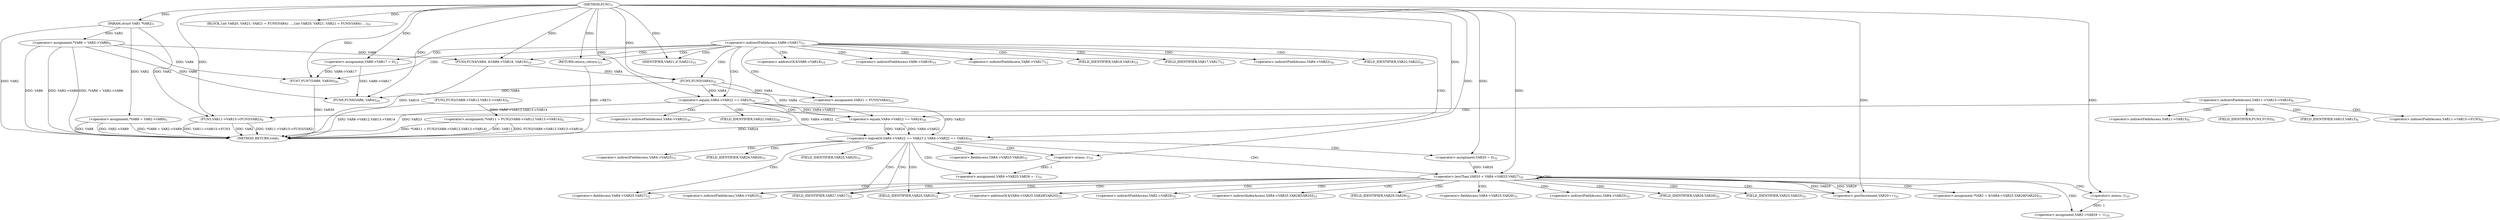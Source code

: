 digraph "FUN1" {  
"8" [label = <(METHOD,FUN1)<SUB>1</SUB>> ]
"139" [label = <(METHOD_RETURN,void)<SUB>1</SUB>> ]
"9" [label = <(PARAM,struct VAR1 *VAR2)<SUB>1</SUB>> ]
"13" [label = <(&lt;operator&gt;.assignment,*VAR6 = VAR2-&gt;VAR6)<SUB>4</SUB>> ]
"19" [label = <(&lt;operator&gt;.assignment,*VAR8 = VAR2-&gt;VAR9)<SUB>5</SUB>> ]
"25" [label = <(&lt;operator&gt;.assignment,*VAR11 = FUN2(VAR8-&gt;VAR12.VAR13-&gt;VAR14))<SUB>6</SUB>> ]
"62" [label = <(FUN4,FUN4(VAR4, &amp;VAR6-&gt;VAR18, VAR19))<SUB>19</SUB>> ]
"69" [label = <(BLOCK,{
		int VAR20, VAR21;

 		VAR21 = FUN5(VAR4);
 ...,{
		int VAR20, VAR21;

 		VAR21 = FUN5(VAR4);
 ...)<SUB>19</SUB>> ]
"136" [label = <(FUN7,FUN7(VAR6, VAR30))<SUB>40</SUB>> ]
"72" [label = <(&lt;operator&gt;.assignment,VAR21 = FUN5(VAR4))<SUB>22</SUB>> ]
"27" [label = <(FUN2,FUN2(VAR8-&gt;VAR12.VAR13-&gt;VAR14))<SUB>6</SUB>> ]
"42" [label = <(FUN3,VAR11-&gt;VAR15-&gt;FUN3(VAR2))<SUB>9</SUB>> ]
"54" [label = <(&lt;operator&gt;.assignment,VAR6-&gt;VAR17 = 0)<SUB>12</SUB>> ]
"77" [label = <(IDENTIFIER,VAR21,if (VAR21))<SUB>23</SUB>> ]
"84" [label = <(&lt;operator&gt;.logicalOr,VAR4-&gt;VAR22 == VAR23 || VAR4-&gt;VAR22 == VAR24)<SUB>30</SUB>> ]
"61" [label = <(RETURN,return;,return;)<SUB>15</SUB>> ]
"74" [label = <(FUN5,FUN5(VAR4))<SUB>22</SUB>> ]
"79" [label = <(FUN6,FUN6(VAR6, VAR4))<SUB>24</SUB>> ]
"96" [label = <(&lt;operator&gt;.assignment,VAR4-&gt;VAR25.VAR26 = -1)<SUB>31</SUB>> ]
"85" [label = <(&lt;operator&gt;.equals,VAR4-&gt;VAR22 == VAR23)<SUB>30</SUB>> ]
"90" [label = <(&lt;operator&gt;.equals,VAR4-&gt;VAR22 == VAR24)<SUB>30</SUB>> ]
"109" [label = <(&lt;operator&gt;.lessThan,VAR20 &lt; VAR4-&gt;VAR25.VAR27)<SUB>32</SUB>> ]
"116" [label = <(&lt;operator&gt;.postIncrement,VAR20++)<SUB>32</SUB>> ]
"102" [label = <(&lt;operator&gt;.minus,-1)<SUB>31</SUB>> ]
"106" [label = <(&lt;operator&gt;.assignment,VAR20 = 0)<SUB>32</SUB>> ]
"120" [label = <(&lt;operator&gt;.assignment,*VAR2 = &amp;VAR4-&gt;VAR25.VAR28[VAR20])<SUB>33</SUB>> ]
"130" [label = <(&lt;operator&gt;.assignment,VAR2-&gt;VAR29 = -1)<SUB>35</SUB>> ]
"134" [label = <(&lt;operator&gt;.minus,-1)<SUB>35</SUB>> ]
"36" [label = <(&lt;operator&gt;.indirectFieldAccess,VAR11-&gt;VAR15-&gt;VAR16)<SUB>8</SUB>> ]
"50" [label = <(&lt;operator&gt;.indirectFieldAccess,VAR6-&gt;VAR17)<SUB>11</SUB>> ]
"64" [label = <(&lt;operator&gt;.addressOf,&amp;VAR6-&gt;VAR18)<SUB>19</SUB>> ]
"65" [label = <(&lt;operator&gt;.indirectFieldAccess,VAR6-&gt;VAR18)<SUB>19</SUB>> ]
"43" [label = <(&lt;operator&gt;.indirectFieldAccess,VAR11-&gt;VAR15-&gt;FUN3)<SUB>9</SUB>> ]
"55" [label = <(&lt;operator&gt;.indirectFieldAccess,VAR6-&gt;VAR17)<SUB>12</SUB>> ]
"67" [label = <(FIELD_IDENTIFIER,VAR18,VAR18)<SUB>19</SUB>> ]
"44" [label = <(&lt;operator&gt;.indirectFieldAccess,VAR11-&gt;VAR15)<SUB>9</SUB>> ]
"47" [label = <(FIELD_IDENTIFIER,FUN3,FUN3)<SUB>9</SUB>> ]
"57" [label = <(FIELD_IDENTIFIER,VAR17,VAR17)<SUB>12</SUB>> ]
"86" [label = <(&lt;operator&gt;.indirectFieldAccess,VAR4-&gt;VAR22)<SUB>30</SUB>> ]
"91" [label = <(&lt;operator&gt;.indirectFieldAccess,VAR4-&gt;VAR22)<SUB>30</SUB>> ]
"97" [label = <(&lt;operator&gt;.fieldAccess,VAR4-&gt;VAR25.VAR26)<SUB>31</SUB>> ]
"46" [label = <(FIELD_IDENTIFIER,VAR15,VAR15)<SUB>9</SUB>> ]
"88" [label = <(FIELD_IDENTIFIER,VAR22,VAR22)<SUB>30</SUB>> ]
"93" [label = <(FIELD_IDENTIFIER,VAR22,VAR22)<SUB>30</SUB>> ]
"98" [label = <(&lt;operator&gt;.indirectFieldAccess,VAR4-&gt;VAR25)<SUB>31</SUB>> ]
"101" [label = <(FIELD_IDENTIFIER,VAR26,VAR26)<SUB>31</SUB>> ]
"111" [label = <(&lt;operator&gt;.fieldAccess,VAR4-&gt;VAR25.VAR27)<SUB>32</SUB>> ]
"100" [label = <(FIELD_IDENTIFIER,VAR25,VAR25)<SUB>31</SUB>> ]
"112" [label = <(&lt;operator&gt;.indirectFieldAccess,VAR4-&gt;VAR25)<SUB>32</SUB>> ]
"115" [label = <(FIELD_IDENTIFIER,VAR27,VAR27)<SUB>32</SUB>> ]
"122" [label = <(&lt;operator&gt;.addressOf,&amp;VAR4-&gt;VAR25.VAR28[VAR20])<SUB>33</SUB>> ]
"131" [label = <(&lt;operator&gt;.indirectFieldAccess,VAR2-&gt;VAR29)<SUB>35</SUB>> ]
"114" [label = <(FIELD_IDENTIFIER,VAR25,VAR25)<SUB>32</SUB>> ]
"123" [label = <(&lt;operator&gt;.indirectIndexAccess,VAR4-&gt;VAR25.VAR28[VAR20])<SUB>33</SUB>> ]
"133" [label = <(FIELD_IDENTIFIER,VAR29,VAR29)<SUB>35</SUB>> ]
"124" [label = <(&lt;operator&gt;.fieldAccess,VAR4-&gt;VAR25.VAR28)<SUB>33</SUB>> ]
"125" [label = <(&lt;operator&gt;.indirectFieldAccess,VAR4-&gt;VAR25)<SUB>33</SUB>> ]
"128" [label = <(FIELD_IDENTIFIER,VAR28,VAR28)<SUB>33</SUB>> ]
"127" [label = <(FIELD_IDENTIFIER,VAR25,VAR25)<SUB>33</SUB>> ]
  "61" -> "139"  [ label = "DDG: &lt;RET&gt;"] 
  "9" -> "139"  [ label = "DDG: VAR2"] 
  "13" -> "139"  [ label = "DDG: VAR6"] 
  "13" -> "139"  [ label = "DDG: VAR2-&gt;VAR6"] 
  "13" -> "139"  [ label = "DDG: *VAR6 = VAR2-&gt;VAR6"] 
  "19" -> "139"  [ label = "DDG: VAR8"] 
  "19" -> "139"  [ label = "DDG: VAR2-&gt;VAR9"] 
  "19" -> "139"  [ label = "DDG: *VAR8 = VAR2-&gt;VAR9"] 
  "25" -> "139"  [ label = "DDG: VAR11"] 
  "27" -> "139"  [ label = "DDG: VAR8-&gt;VAR12.VAR13-&gt;VAR14"] 
  "25" -> "139"  [ label = "DDG: FUN2(VAR8-&gt;VAR12.VAR13-&gt;VAR14)"] 
  "25" -> "139"  [ label = "DDG: *VAR11 = FUN2(VAR8-&gt;VAR12.VAR13-&gt;VAR14)"] 
  "42" -> "139"  [ label = "DDG: VAR11-&gt;VAR15-&gt;FUN3"] 
  "42" -> "139"  [ label = "DDG: VAR2"] 
  "42" -> "139"  [ label = "DDG: VAR11-&gt;VAR15-&gt;FUN3(VAR2)"] 
  "90" -> "139"  [ label = "DDG: VAR24"] 
  "85" -> "139"  [ label = "DDG: VAR23"] 
  "136" -> "139"  [ label = "DDG: VAR30"] 
  "62" -> "139"  [ label = "DDG: VAR19"] 
  "8" -> "9"  [ label = "DDG: "] 
  "9" -> "13"  [ label = "DDG: VAR2"] 
  "9" -> "19"  [ label = "DDG: VAR2"] 
  "27" -> "25"  [ label = "DDG: VAR8-&gt;VAR12.VAR13-&gt;VAR14"] 
  "8" -> "69"  [ label = "DDG: "] 
  "8" -> "62"  [ label = "DDG: "] 
  "13" -> "62"  [ label = "DDG: VAR6"] 
  "74" -> "72"  [ label = "DDG: VAR4"] 
  "13" -> "136"  [ label = "DDG: VAR6"] 
  "54" -> "136"  [ label = "DDG: VAR6-&gt;VAR17"] 
  "8" -> "136"  [ label = "DDG: "] 
  "8" -> "54"  [ label = "DDG: "] 
  "8" -> "77"  [ label = "DDG: "] 
  "9" -> "42"  [ label = "DDG: VAR2"] 
  "8" -> "42"  [ label = "DDG: "] 
  "8" -> "61"  [ label = "DDG: "] 
  "62" -> "74"  [ label = "DDG: VAR4"] 
  "8" -> "74"  [ label = "DDG: "] 
  "85" -> "84"  [ label = "DDG: VAR4-&gt;VAR22"] 
  "85" -> "84"  [ label = "DDG: VAR23"] 
  "90" -> "84"  [ label = "DDG: VAR4-&gt;VAR22"] 
  "90" -> "84"  [ label = "DDG: VAR24"] 
  "102" -> "96"  [ label = "DDG: 1"] 
  "13" -> "79"  [ label = "DDG: VAR6"] 
  "54" -> "79"  [ label = "DDG: VAR6-&gt;VAR17"] 
  "8" -> "79"  [ label = "DDG: "] 
  "74" -> "79"  [ label = "DDG: VAR4"] 
  "74" -> "85"  [ label = "DDG: VAR4"] 
  "8" -> "85"  [ label = "DDG: "] 
  "74" -> "90"  [ label = "DDG: VAR4"] 
  "85" -> "90"  [ label = "DDG: VAR4-&gt;VAR22"] 
  "8" -> "90"  [ label = "DDG: "] 
  "8" -> "102"  [ label = "DDG: "] 
  "8" -> "106"  [ label = "DDG: "] 
  "106" -> "109"  [ label = "DDG: VAR20"] 
  "116" -> "109"  [ label = "DDG: VAR20"] 
  "8" -> "109"  [ label = "DDG: "] 
  "109" -> "116"  [ label = "DDG: VAR20"] 
  "8" -> "116"  [ label = "DDG: "] 
  "134" -> "130"  [ label = "DDG: 1"] 
  "8" -> "134"  [ label = "DDG: "] 
  "36" -> "47"  [ label = "CDG: "] 
  "36" -> "42"  [ label = "CDG: "] 
  "36" -> "46"  [ label = "CDG: "] 
  "36" -> "44"  [ label = "CDG: "] 
  "36" -> "43"  [ label = "CDG: "] 
  "50" -> "77"  [ label = "CDG: "] 
  "50" -> "64"  [ label = "CDG: "] 
  "50" -> "57"  [ label = "CDG: "] 
  "50" -> "136"  [ label = "CDG: "] 
  "50" -> "84"  [ label = "CDG: "] 
  "50" -> "85"  [ label = "CDG: "] 
  "50" -> "72"  [ label = "CDG: "] 
  "50" -> "67"  [ label = "CDG: "] 
  "50" -> "74"  [ label = "CDG: "] 
  "50" -> "65"  [ label = "CDG: "] 
  "50" -> "54"  [ label = "CDG: "] 
  "50" -> "61"  [ label = "CDG: "] 
  "50" -> "88"  [ label = "CDG: "] 
  "50" -> "55"  [ label = "CDG: "] 
  "50" -> "62"  [ label = "CDG: "] 
  "50" -> "86"  [ label = "CDG: "] 
  "84" -> "115"  [ label = "CDG: "] 
  "84" -> "96"  [ label = "CDG: "] 
  "84" -> "98"  [ label = "CDG: "] 
  "84" -> "102"  [ label = "CDG: "] 
  "84" -> "114"  [ label = "CDG: "] 
  "84" -> "106"  [ label = "CDG: "] 
  "84" -> "97"  [ label = "CDG: "] 
  "84" -> "112"  [ label = "CDG: "] 
  "84" -> "101"  [ label = "CDG: "] 
  "84" -> "100"  [ label = "CDG: "] 
  "84" -> "111"  [ label = "CDG: "] 
  "84" -> "109"  [ label = "CDG: "] 
  "85" -> "91"  [ label = "CDG: "] 
  "85" -> "93"  [ label = "CDG: "] 
  "85" -> "90"  [ label = "CDG: "] 
  "109" -> "115"  [ label = "CDG: "] 
  "109" -> "120"  [ label = "CDG: "] 
  "109" -> "116"  [ label = "CDG: "] 
  "109" -> "122"  [ label = "CDG: "] 
  "109" -> "128"  [ label = "CDG: "] 
  "109" -> "114"  [ label = "CDG: "] 
  "109" -> "131"  [ label = "CDG: "] 
  "109" -> "123"  [ label = "CDG: "] 
  "109" -> "112"  [ label = "CDG: "] 
  "109" -> "134"  [ label = "CDG: "] 
  "109" -> "130"  [ label = "CDG: "] 
  "109" -> "127"  [ label = "CDG: "] 
  "109" -> "124"  [ label = "CDG: "] 
  "109" -> "125"  [ label = "CDG: "] 
  "109" -> "111"  [ label = "CDG: "] 
  "109" -> "109"  [ label = "CDG: "] 
  "109" -> "133"  [ label = "CDG: "] 
}
